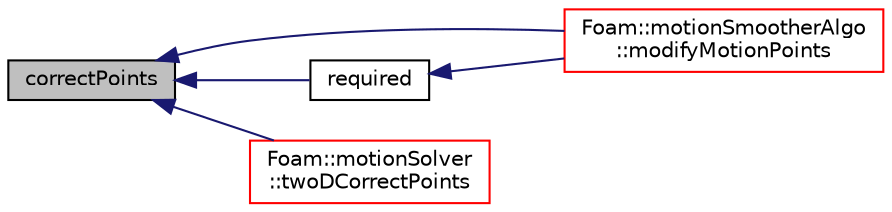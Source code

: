 digraph "correctPoints"
{
  bgcolor="transparent";
  edge [fontname="Helvetica",fontsize="10",labelfontname="Helvetica",labelfontsize="10"];
  node [fontname="Helvetica",fontsize="10",shape=record];
  rankdir="LR";
  Node1 [label="correctPoints",height=0.2,width=0.4,color="black", fillcolor="grey75", style="filled", fontcolor="black"];
  Node1 -> Node2 [dir="back",color="midnightblue",fontsize="10",style="solid",fontname="Helvetica"];
  Node2 [label="Foam::motionSmootherAlgo\l::modifyMotionPoints",height=0.2,width=0.4,color="red",URL="$a01532.html#a97c706cc758ca249755daf56fcbd44b3",tooltip="Apply optional point constraint (2d correction) "];
  Node1 -> Node3 [dir="back",color="midnightblue",fontsize="10",style="solid",fontname="Helvetica"];
  Node3 [label="required",height=0.2,width=0.4,color="black",URL="$a02711.html#a2baedda829ebb589221e9dfb9ea6fe91",tooltip="Is 2D correction required, i.e. is the mesh a wedge or slab. "];
  Node3 -> Node2 [dir="back",color="midnightblue",fontsize="10",style="solid",fontname="Helvetica"];
  Node1 -> Node4 [dir="back",color="midnightblue",fontsize="10",style="solid",fontname="Helvetica"];
  Node4 [label="Foam::motionSolver\l::twoDCorrectPoints",height=0.2,width=0.4,color="red",URL="$a01534.html#abcac2f76ff3f77bc308673f193faa5e5"];
}
